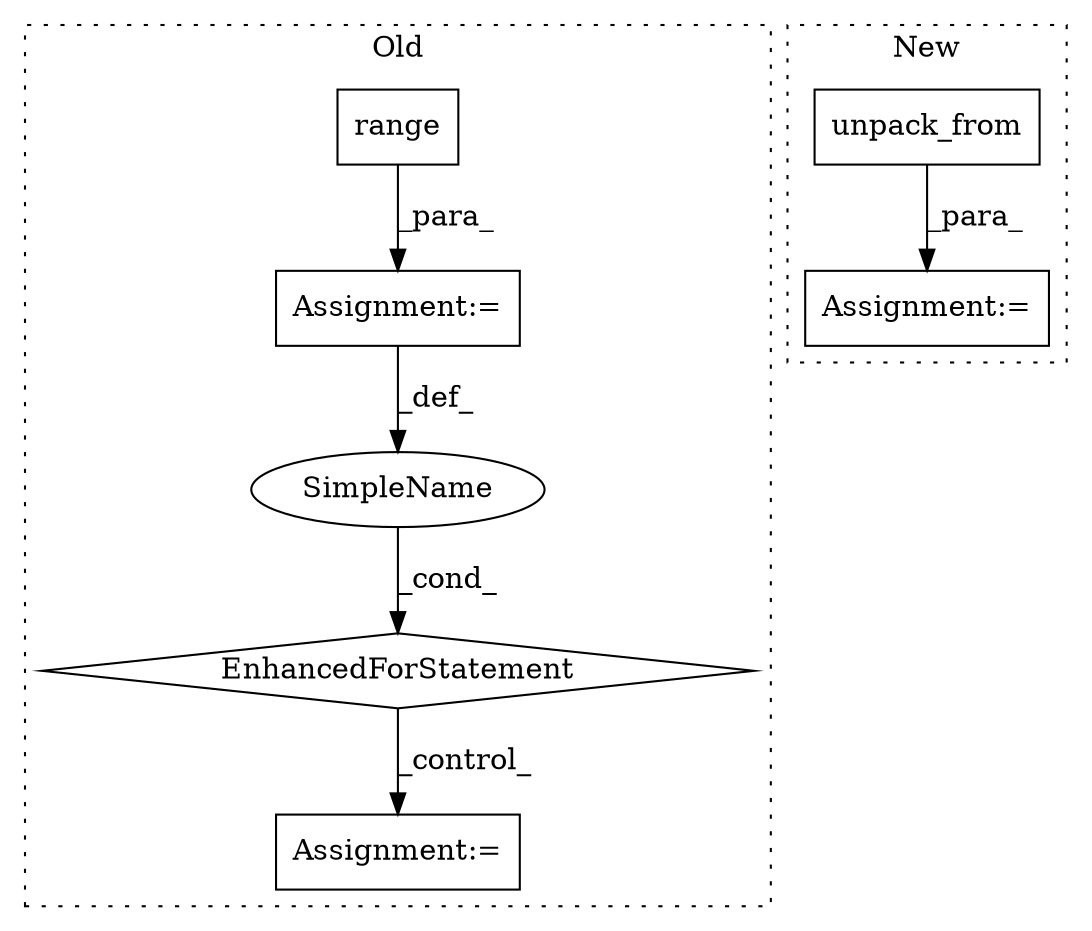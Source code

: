 digraph G {
subgraph cluster0 {
1 [label="EnhancedForStatement" a="70" s="3297,3373" l="53,2" shape="diamond"];
4 [label="Assignment:=" a="7" s="3297,3373" l="53,2" shape="box"];
5 [label="range" a="32" s="3358,3372" l="6,1" shape="box"];
6 [label="SimpleName" a="42" s="3354" l="1" shape="ellipse"];
7 [label="Assignment:=" a="7" s="3420" l="2" shape="box"];
label = "Old";
style="dotted";
}
subgraph cluster1 {
2 [label="unpack_from" a="32" s="3271,3293" l="12,1" shape="box"];
3 [label="Assignment:=" a="7" s="3263" l="1" shape="box"];
label = "New";
style="dotted";
}
1 -> 7 [label="_control_"];
2 -> 3 [label="_para_"];
4 -> 6 [label="_def_"];
5 -> 4 [label="_para_"];
6 -> 1 [label="_cond_"];
}